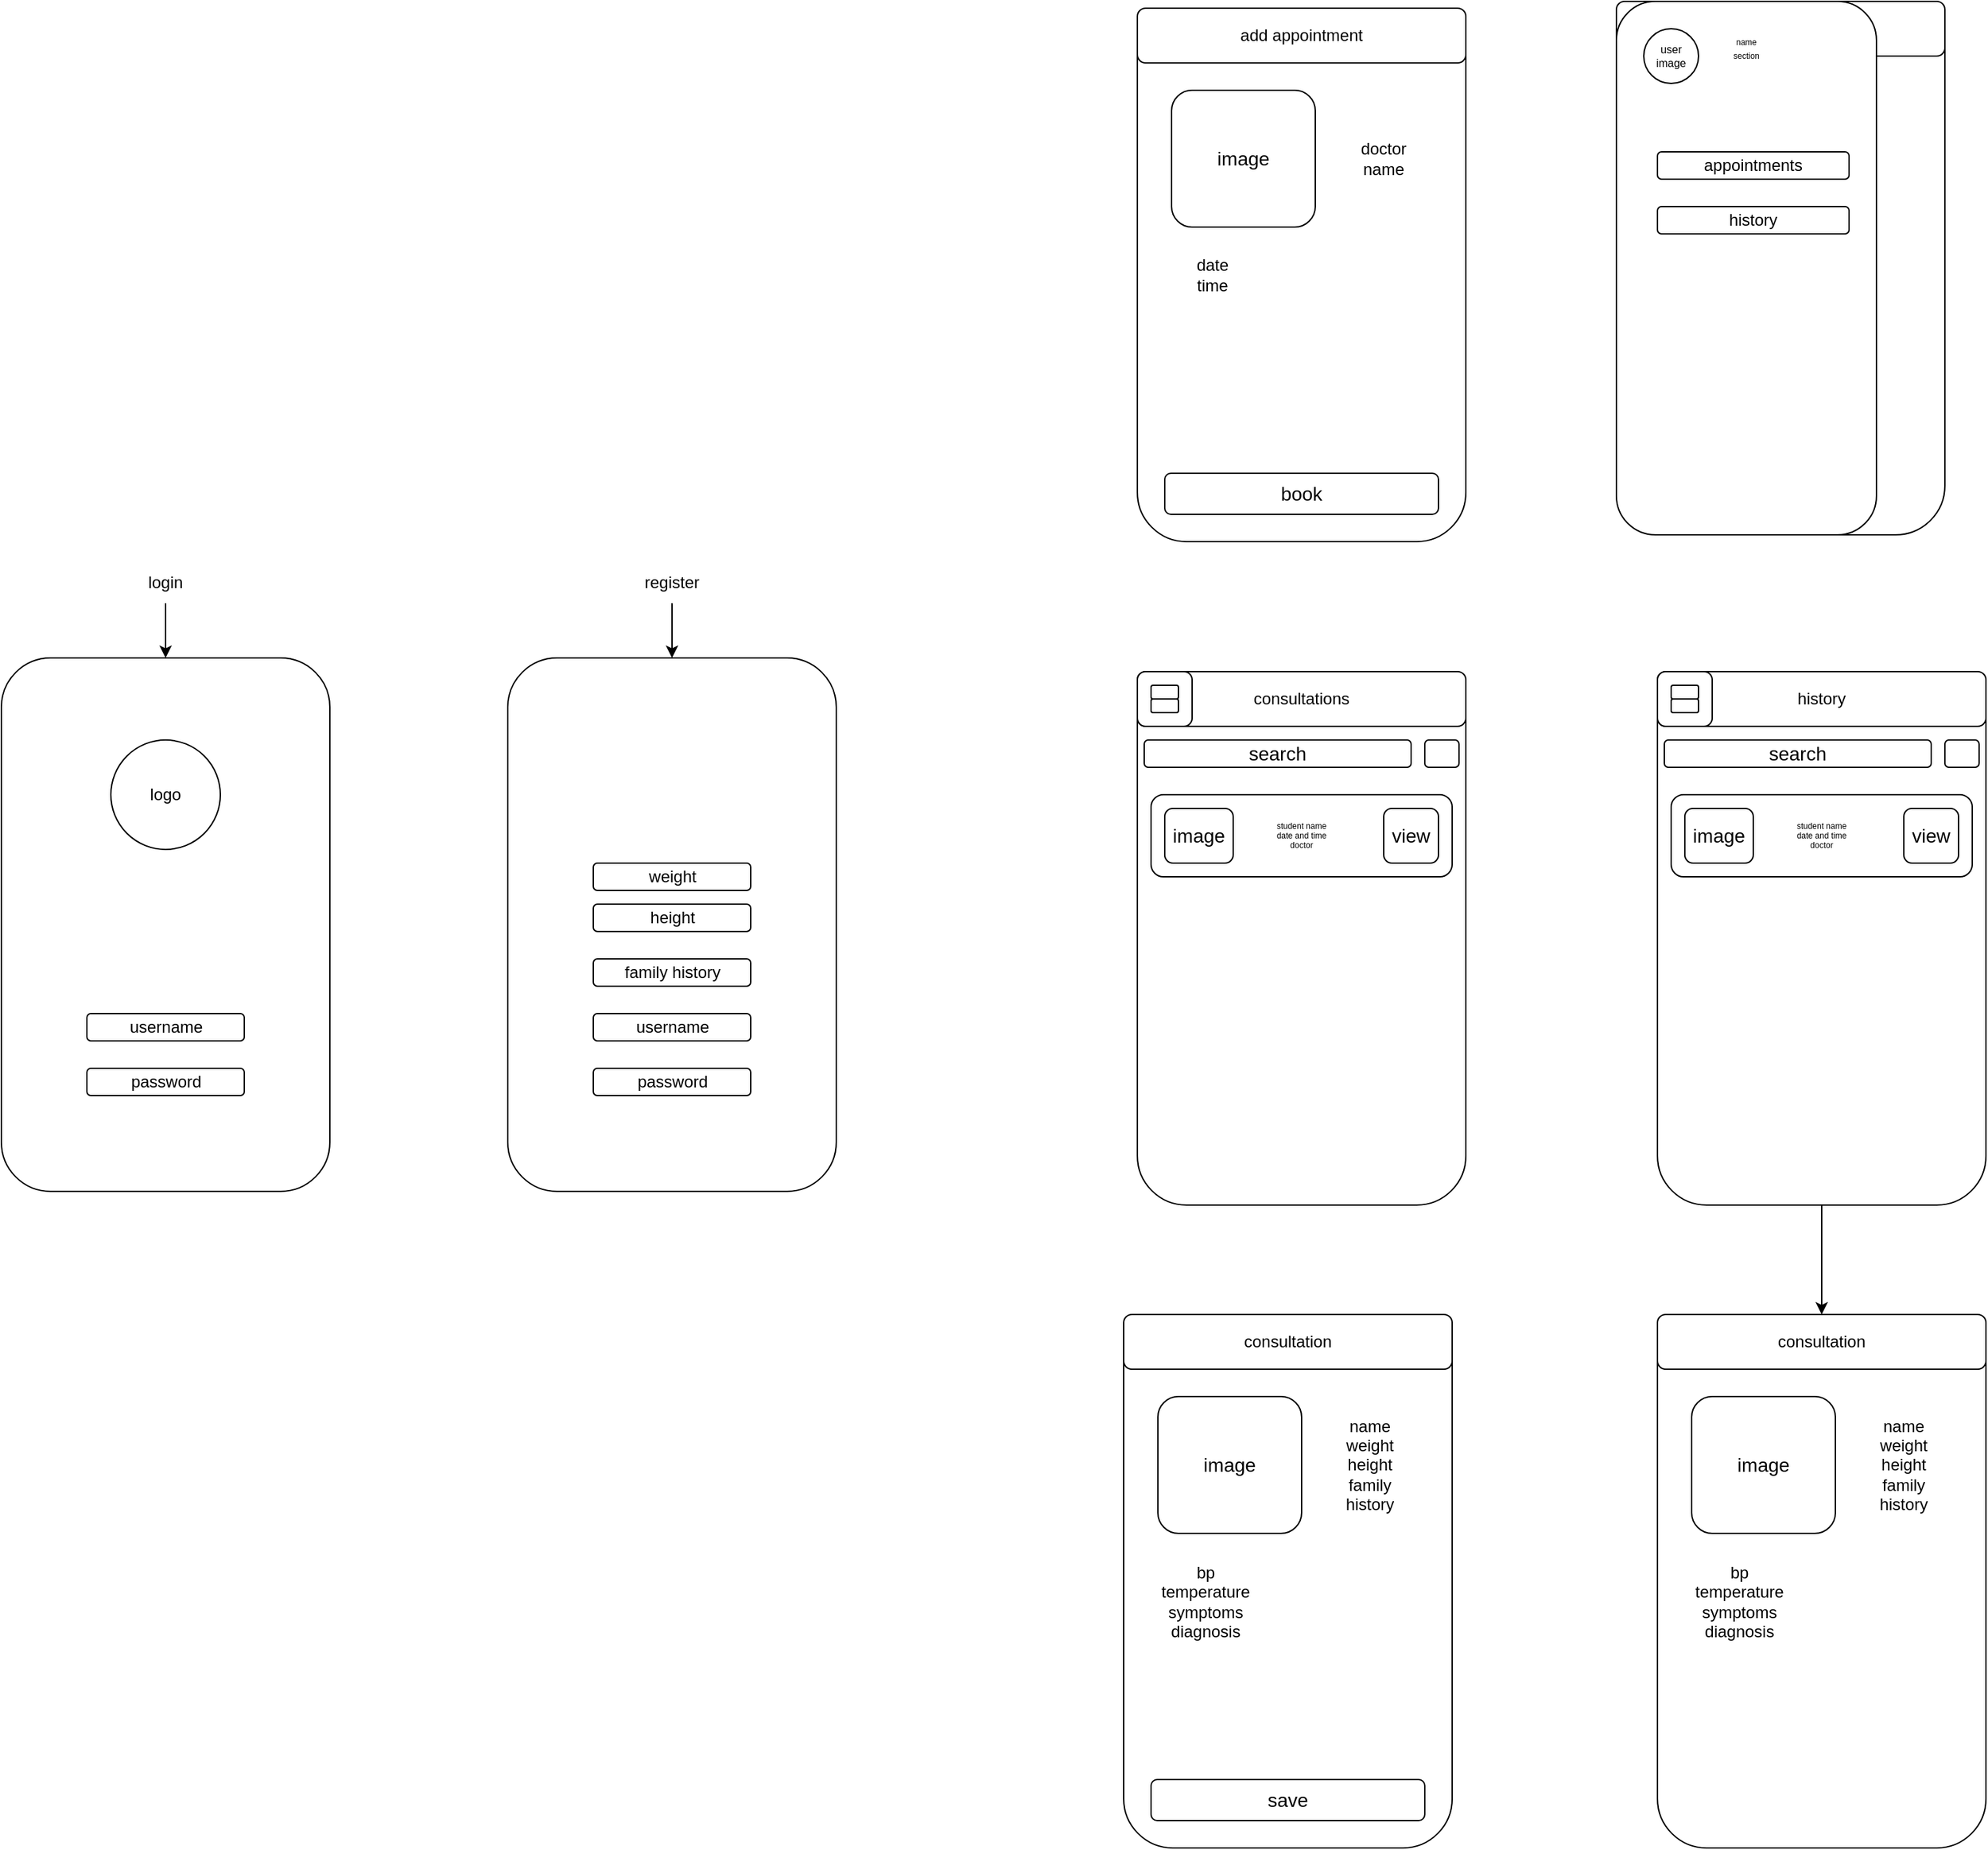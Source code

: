 <mxfile version="20.5.3" type="github">
  <diagram id="MdNPJtfJ6tt3xr-JiONw" name="Page-1">
    <mxGraphModel dx="3197" dy="1894" grid="1" gridSize="10" guides="1" tooltips="1" connect="1" arrows="1" fold="1" page="1" pageScale="1" pageWidth="850" pageHeight="1100" math="0" shadow="0">
      <root>
        <mxCell id="0" />
        <mxCell id="1" parent="0" />
        <mxCell id="9QVJno16Qjs4szpw7Lwq-1" value="" style="rounded=1;whiteSpace=wrap;html=1;" vertex="1" parent="1">
          <mxGeometry x="-680" y="170" width="240" height="390" as="geometry" />
        </mxCell>
        <mxCell id="9QVJno16Qjs4szpw7Lwq-2" style="edgeStyle=orthogonalEdgeStyle;rounded=0;orthogonalLoop=1;jettySize=auto;html=1;" edge="1" parent="1" source="9QVJno16Qjs4szpw7Lwq-3" target="9QVJno16Qjs4szpw7Lwq-1">
          <mxGeometry relative="1" as="geometry" />
        </mxCell>
        <mxCell id="9QVJno16Qjs4szpw7Lwq-3" value="register" style="text;html=1;strokeColor=none;fillColor=none;align=center;verticalAlign=middle;whiteSpace=wrap;rounded=0;" vertex="1" parent="1">
          <mxGeometry x="-590" y="100" width="60" height="30" as="geometry" />
        </mxCell>
        <mxCell id="9QVJno16Qjs4szpw7Lwq-29" value="username" style="rounded=1;whiteSpace=wrap;html=1;" vertex="1" parent="1">
          <mxGeometry x="-617.5" y="430" width="115" height="20" as="geometry" />
        </mxCell>
        <mxCell id="9QVJno16Qjs4szpw7Lwq-30" value="password" style="rounded=1;whiteSpace=wrap;html=1;" vertex="1" parent="1">
          <mxGeometry x="-617.5" y="470" width="115" height="20" as="geometry" />
        </mxCell>
        <mxCell id="9QVJno16Qjs4szpw7Lwq-109" value="" style="rounded=1;whiteSpace=wrap;html=1;" vertex="1" parent="1">
          <mxGeometry x="-1050" y="170" width="240" height="390" as="geometry" />
        </mxCell>
        <mxCell id="9QVJno16Qjs4szpw7Lwq-110" style="edgeStyle=orthogonalEdgeStyle;rounded=0;orthogonalLoop=1;jettySize=auto;html=1;" edge="1" parent="1" source="9QVJno16Qjs4szpw7Lwq-111" target="9QVJno16Qjs4szpw7Lwq-109">
          <mxGeometry relative="1" as="geometry" />
        </mxCell>
        <mxCell id="9QVJno16Qjs4szpw7Lwq-111" value="login" style="text;html=1;strokeColor=none;fillColor=none;align=center;verticalAlign=middle;whiteSpace=wrap;rounded=0;" vertex="1" parent="1">
          <mxGeometry x="-960" y="100" width="60" height="30" as="geometry" />
        </mxCell>
        <mxCell id="9QVJno16Qjs4szpw7Lwq-112" value="username" style="rounded=1;whiteSpace=wrap;html=1;" vertex="1" parent="1">
          <mxGeometry x="-987.5" y="430" width="115" height="20" as="geometry" />
        </mxCell>
        <mxCell id="9QVJno16Qjs4szpw7Lwq-113" value="password" style="rounded=1;whiteSpace=wrap;html=1;" vertex="1" parent="1">
          <mxGeometry x="-987.5" y="470" width="115" height="20" as="geometry" />
        </mxCell>
        <mxCell id="9QVJno16Qjs4szpw7Lwq-114" value="logo" style="ellipse;whiteSpace=wrap;html=1;aspect=fixed;" vertex="1" parent="1">
          <mxGeometry x="-970" y="230" width="80" height="80" as="geometry" />
        </mxCell>
        <mxCell id="9QVJno16Qjs4szpw7Lwq-115" value="family history" style="rounded=1;whiteSpace=wrap;html=1;" vertex="1" parent="1">
          <mxGeometry x="-617.5" y="390" width="115" height="20" as="geometry" />
        </mxCell>
        <mxCell id="9QVJno16Qjs4szpw7Lwq-116" value="height" style="rounded=1;whiteSpace=wrap;html=1;" vertex="1" parent="1">
          <mxGeometry x="-617.5" y="350" width="115" height="20" as="geometry" />
        </mxCell>
        <mxCell id="9QVJno16Qjs4szpw7Lwq-117" value="weight" style="rounded=1;whiteSpace=wrap;html=1;" vertex="1" parent="1">
          <mxGeometry x="-617.5" y="320" width="115" height="20" as="geometry" />
        </mxCell>
        <mxCell id="9QVJno16Qjs4szpw7Lwq-118" value="" style="rounded=1;whiteSpace=wrap;html=1;" vertex="1" parent="1">
          <mxGeometry x="-220" y="-305" width="240" height="390" as="geometry" />
        </mxCell>
        <mxCell id="9QVJno16Qjs4szpw7Lwq-119" value="add appointment" style="rounded=1;whiteSpace=wrap;html=1;" vertex="1" parent="1">
          <mxGeometry x="-220" y="-305" width="240" height="40" as="geometry" />
        </mxCell>
        <mxCell id="9QVJno16Qjs4szpw7Lwq-120" value="image" style="rounded=1;whiteSpace=wrap;html=1;fontSize=14;" vertex="1" parent="1">
          <mxGeometry x="-195" y="-245" width="105" height="100" as="geometry" />
        </mxCell>
        <mxCell id="9QVJno16Qjs4szpw7Lwq-121" value="doctor name&lt;br&gt;" style="text;html=1;strokeColor=none;fillColor=none;align=center;verticalAlign=middle;whiteSpace=wrap;rounded=0;" vertex="1" parent="1">
          <mxGeometry x="-70" y="-225" width="60" height="60" as="geometry" />
        </mxCell>
        <mxCell id="9QVJno16Qjs4szpw7Lwq-122" value="date&lt;br&gt;time" style="text;html=1;strokeColor=none;fillColor=none;align=center;verticalAlign=middle;whiteSpace=wrap;rounded=0;" vertex="1" parent="1">
          <mxGeometry x="-195" y="-125" width="60" height="30" as="geometry" />
        </mxCell>
        <mxCell id="9QVJno16Qjs4szpw7Lwq-123" value="book" style="rounded=1;whiteSpace=wrap;html=1;fontSize=14;" vertex="1" parent="1">
          <mxGeometry x="-200" y="35" width="200" height="30" as="geometry" />
        </mxCell>
        <mxCell id="9QVJno16Qjs4szpw7Lwq-125" value="" style="rounded=1;whiteSpace=wrap;html=1;" vertex="1" parent="1">
          <mxGeometry x="-220" y="180" width="240" height="390" as="geometry" />
        </mxCell>
        <mxCell id="9QVJno16Qjs4szpw7Lwq-126" value="student name&lt;br&gt;date and time&lt;br&gt;doctor" style="rounded=1;whiteSpace=wrap;html=1;fontSize=6;" vertex="1" parent="1">
          <mxGeometry x="-210" y="270" width="220" height="60" as="geometry" />
        </mxCell>
        <mxCell id="9QVJno16Qjs4szpw7Lwq-127" value="search" style="rounded=1;whiteSpace=wrap;html=1;fontSize=14;" vertex="1" parent="1">
          <mxGeometry x="-215" y="230" width="195" height="20" as="geometry" />
        </mxCell>
        <mxCell id="9QVJno16Qjs4szpw7Lwq-128" value="consultations" style="rounded=1;whiteSpace=wrap;html=1;" vertex="1" parent="1">
          <mxGeometry x="-220" y="180" width="240" height="40" as="geometry" />
        </mxCell>
        <mxCell id="9QVJno16Qjs4szpw7Lwq-129" value="" style="rounded=1;whiteSpace=wrap;html=1;fontSize=14;" vertex="1" parent="1">
          <mxGeometry x="-10" y="230" width="25" height="20" as="geometry" />
        </mxCell>
        <mxCell id="9QVJno16Qjs4szpw7Lwq-130" value="" style="rounded=1;whiteSpace=wrap;html=1;" vertex="1" parent="1">
          <mxGeometry x="-220" y="180" width="40" height="40" as="geometry" />
        </mxCell>
        <mxCell id="9QVJno16Qjs4szpw7Lwq-131" value="" style="rounded=1;whiteSpace=wrap;html=1;" vertex="1" parent="1">
          <mxGeometry x="-210" y="190" width="20" height="10" as="geometry" />
        </mxCell>
        <mxCell id="9QVJno16Qjs4szpw7Lwq-132" value="" style="rounded=1;whiteSpace=wrap;html=1;" vertex="1" parent="1">
          <mxGeometry x="-210" y="200" width="20" height="10" as="geometry" />
        </mxCell>
        <mxCell id="9QVJno16Qjs4szpw7Lwq-133" value="view" style="rounded=1;whiteSpace=wrap;html=1;fontSize=14;" vertex="1" parent="1">
          <mxGeometry x="-40" y="280" width="40" height="40" as="geometry" />
        </mxCell>
        <mxCell id="9QVJno16Qjs4szpw7Lwq-134" value="" style="rounded=1;whiteSpace=wrap;html=1;" vertex="1" parent="1">
          <mxGeometry x="-230" y="650" width="240" height="390" as="geometry" />
        </mxCell>
        <mxCell id="9QVJno16Qjs4szpw7Lwq-135" value="consultation" style="rounded=1;whiteSpace=wrap;html=1;" vertex="1" parent="1">
          <mxGeometry x="-230" y="650" width="240" height="40" as="geometry" />
        </mxCell>
        <mxCell id="9QVJno16Qjs4szpw7Lwq-136" value="image" style="rounded=1;whiteSpace=wrap;html=1;fontSize=14;" vertex="1" parent="1">
          <mxGeometry x="-205" y="710" width="105" height="100" as="geometry" />
        </mxCell>
        <mxCell id="9QVJno16Qjs4szpw7Lwq-137" value="name&lt;br&gt;weight&lt;br&gt;height&lt;br&gt;family history" style="text;html=1;strokeColor=none;fillColor=none;align=center;verticalAlign=middle;whiteSpace=wrap;rounded=0;" vertex="1" parent="1">
          <mxGeometry x="-80" y="730" width="60" height="60" as="geometry" />
        </mxCell>
        <mxCell id="9QVJno16Qjs4szpw7Lwq-138" value="bp&lt;br&gt;&lt;div&gt;temperature&lt;br&gt;symptoms&lt;br&gt;&lt;/div&gt;&lt;div&gt;diagnosis&lt;br&gt;&lt;/div&gt;" style="text;html=1;strokeColor=none;fillColor=none;align=center;verticalAlign=middle;whiteSpace=wrap;rounded=0;" vertex="1" parent="1">
          <mxGeometry x="-205" y="830" width="70" height="60" as="geometry" />
        </mxCell>
        <mxCell id="9QVJno16Qjs4szpw7Lwq-139" value="save" style="rounded=1;whiteSpace=wrap;html=1;fontSize=14;" vertex="1" parent="1">
          <mxGeometry x="-210" y="990" width="200" height="30" as="geometry" />
        </mxCell>
        <mxCell id="9QVJno16Qjs4szpw7Lwq-140" value="image" style="rounded=1;whiteSpace=wrap;html=1;fontSize=14;" vertex="1" parent="1">
          <mxGeometry x="-200" y="280" width="50" height="40" as="geometry" />
        </mxCell>
        <mxCell id="9QVJno16Qjs4szpw7Lwq-167" style="edgeStyle=orthogonalEdgeStyle;rounded=0;orthogonalLoop=1;jettySize=auto;html=1;" edge="1" parent="1" source="9QVJno16Qjs4szpw7Lwq-141" target="9QVJno16Qjs4szpw7Lwq-161">
          <mxGeometry relative="1" as="geometry" />
        </mxCell>
        <mxCell id="9QVJno16Qjs4szpw7Lwq-141" value="" style="rounded=1;whiteSpace=wrap;html=1;" vertex="1" parent="1">
          <mxGeometry x="160" y="180" width="240" height="390" as="geometry" />
        </mxCell>
        <mxCell id="9QVJno16Qjs4szpw7Lwq-142" value="student name&lt;br&gt;date and time&lt;br&gt;doctor" style="rounded=1;whiteSpace=wrap;html=1;fontSize=6;" vertex="1" parent="1">
          <mxGeometry x="170" y="270" width="220" height="60" as="geometry" />
        </mxCell>
        <mxCell id="9QVJno16Qjs4szpw7Lwq-143" value="search" style="rounded=1;whiteSpace=wrap;html=1;fontSize=14;" vertex="1" parent="1">
          <mxGeometry x="165" y="230" width="195" height="20" as="geometry" />
        </mxCell>
        <mxCell id="9QVJno16Qjs4szpw7Lwq-144" value="history" style="rounded=1;whiteSpace=wrap;html=1;" vertex="1" parent="1">
          <mxGeometry x="160" y="180" width="240" height="40" as="geometry" />
        </mxCell>
        <mxCell id="9QVJno16Qjs4szpw7Lwq-145" value="" style="rounded=1;whiteSpace=wrap;html=1;fontSize=14;" vertex="1" parent="1">
          <mxGeometry x="370" y="230" width="25" height="20" as="geometry" />
        </mxCell>
        <mxCell id="9QVJno16Qjs4szpw7Lwq-146" value="" style="rounded=1;whiteSpace=wrap;html=1;" vertex="1" parent="1">
          <mxGeometry x="160" y="180" width="40" height="40" as="geometry" />
        </mxCell>
        <mxCell id="9QVJno16Qjs4szpw7Lwq-147" value="" style="rounded=1;whiteSpace=wrap;html=1;" vertex="1" parent="1">
          <mxGeometry x="170" y="190" width="20" height="10" as="geometry" />
        </mxCell>
        <mxCell id="9QVJno16Qjs4szpw7Lwq-148" value="" style="rounded=1;whiteSpace=wrap;html=1;" vertex="1" parent="1">
          <mxGeometry x="170" y="200" width="20" height="10" as="geometry" />
        </mxCell>
        <mxCell id="9QVJno16Qjs4szpw7Lwq-149" value="view" style="rounded=1;whiteSpace=wrap;html=1;fontSize=14;" vertex="1" parent="1">
          <mxGeometry x="340" y="280" width="40" height="40" as="geometry" />
        </mxCell>
        <mxCell id="9QVJno16Qjs4szpw7Lwq-150" value="image" style="rounded=1;whiteSpace=wrap;html=1;fontSize=14;" vertex="1" parent="1">
          <mxGeometry x="180" y="280" width="50" height="40" as="geometry" />
        </mxCell>
        <mxCell id="9QVJno16Qjs4szpw7Lwq-151" value="" style="rounded=1;whiteSpace=wrap;html=1;" vertex="1" parent="1">
          <mxGeometry x="130" y="-310" width="240" height="390" as="geometry" />
        </mxCell>
        <mxCell id="9QVJno16Qjs4szpw7Lwq-152" value="title" style="rounded=1;whiteSpace=wrap;html=1;" vertex="1" parent="1">
          <mxGeometry x="130" y="-310" width="240" height="40" as="geometry" />
        </mxCell>
        <mxCell id="9QVJno16Qjs4szpw7Lwq-153" value="" style="rounded=1;whiteSpace=wrap;html=1;fontSize=8;" vertex="1" parent="1">
          <mxGeometry x="130" y="-310" width="190" height="390" as="geometry" />
        </mxCell>
        <mxCell id="9QVJno16Qjs4szpw7Lwq-154" value="appointments" style="rounded=1;whiteSpace=wrap;html=1;" vertex="1" parent="1">
          <mxGeometry x="160" y="-200" width="140" height="20" as="geometry" />
        </mxCell>
        <mxCell id="9QVJno16Qjs4szpw7Lwq-155" value="user image" style="ellipse;whiteSpace=wrap;html=1;aspect=fixed;fontSize=8;" vertex="1" parent="1">
          <mxGeometry x="150" y="-290" width="40" height="40" as="geometry" />
        </mxCell>
        <mxCell id="9QVJno16Qjs4szpw7Lwq-156" value="history" style="rounded=1;whiteSpace=wrap;html=1;" vertex="1" parent="1">
          <mxGeometry x="160" y="-160" width="140" height="20" as="geometry" />
        </mxCell>
        <mxCell id="9QVJno16Qjs4szpw7Lwq-159" value="name" style="text;html=1;strokeColor=none;fillColor=none;align=center;verticalAlign=middle;whiteSpace=wrap;rounded=0;fontSize=6;" vertex="1" parent="1">
          <mxGeometry x="210" y="-285" width="30" height="10" as="geometry" />
        </mxCell>
        <mxCell id="9QVJno16Qjs4szpw7Lwq-160" value="section" style="text;html=1;strokeColor=none;fillColor=none;align=center;verticalAlign=middle;whiteSpace=wrap;rounded=0;fontSize=6;" vertex="1" parent="1">
          <mxGeometry x="210" y="-275" width="30" height="10" as="geometry" />
        </mxCell>
        <mxCell id="9QVJno16Qjs4szpw7Lwq-161" value="" style="rounded=1;whiteSpace=wrap;html=1;" vertex="1" parent="1">
          <mxGeometry x="160" y="650" width="240" height="390" as="geometry" />
        </mxCell>
        <mxCell id="9QVJno16Qjs4szpw7Lwq-162" value="consultation" style="rounded=1;whiteSpace=wrap;html=1;" vertex="1" parent="1">
          <mxGeometry x="160" y="650" width="240" height="40" as="geometry" />
        </mxCell>
        <mxCell id="9QVJno16Qjs4szpw7Lwq-163" value="image" style="rounded=1;whiteSpace=wrap;html=1;fontSize=14;" vertex="1" parent="1">
          <mxGeometry x="185" y="710" width="105" height="100" as="geometry" />
        </mxCell>
        <mxCell id="9QVJno16Qjs4szpw7Lwq-164" value="name&lt;br&gt;weight&lt;br&gt;height&lt;br&gt;family history" style="text;html=1;strokeColor=none;fillColor=none;align=center;verticalAlign=middle;whiteSpace=wrap;rounded=0;" vertex="1" parent="1">
          <mxGeometry x="310" y="730" width="60" height="60" as="geometry" />
        </mxCell>
        <mxCell id="9QVJno16Qjs4szpw7Lwq-165" value="bp&lt;br&gt;&lt;div&gt;temperature&lt;br&gt;symptoms&lt;br&gt;&lt;/div&gt;&lt;div&gt;diagnosis&lt;br&gt;&lt;/div&gt;" style="text;html=1;strokeColor=none;fillColor=none;align=center;verticalAlign=middle;whiteSpace=wrap;rounded=0;" vertex="1" parent="1">
          <mxGeometry x="185" y="830" width="70" height="60" as="geometry" />
        </mxCell>
      </root>
    </mxGraphModel>
  </diagram>
</mxfile>
